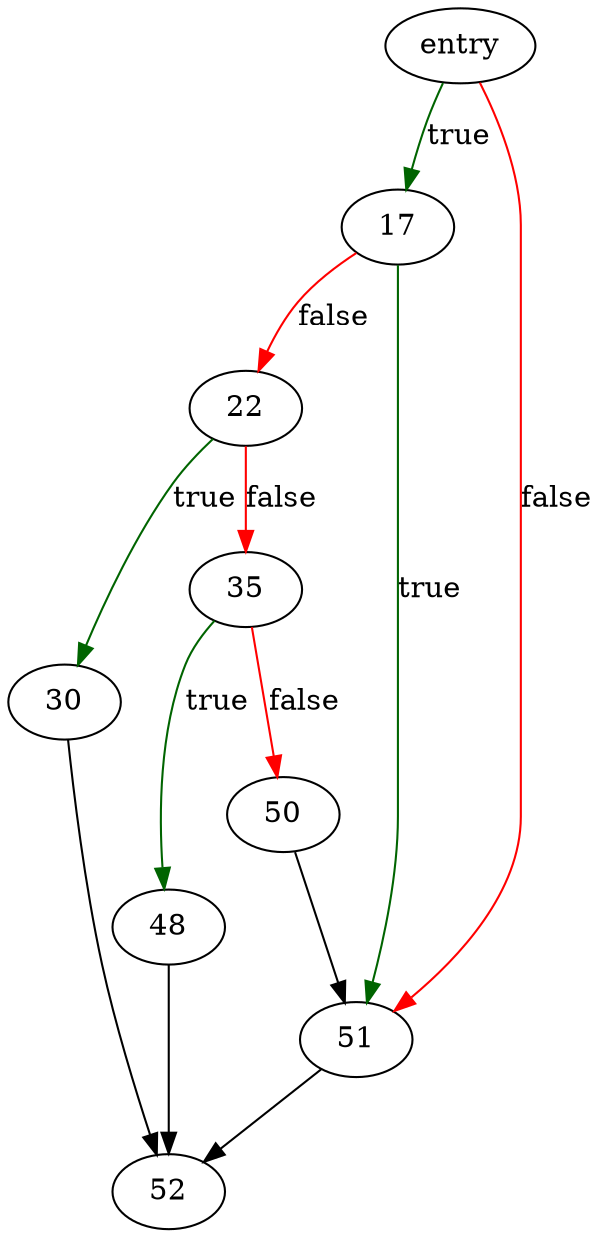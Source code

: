 digraph "sqlite3OpenTempDatabase" {
	// Node definitions.
	1 [label=entry];
	17;
	22;
	30;
	35;
	48;
	50;
	51;
	52;

	// Edge definitions.
	1 -> 17 [
		color=darkgreen
		label=true
	];
	1 -> 51 [
		color=red
		label=false
	];
	17 -> 22 [
		color=red
		label=false
	];
	17 -> 51 [
		color=darkgreen
		label=true
	];
	22 -> 30 [
		color=darkgreen
		label=true
	];
	22 -> 35 [
		color=red
		label=false
	];
	30 -> 52;
	35 -> 48 [
		color=darkgreen
		label=true
	];
	35 -> 50 [
		color=red
		label=false
	];
	48 -> 52;
	50 -> 51;
	51 -> 52;
}